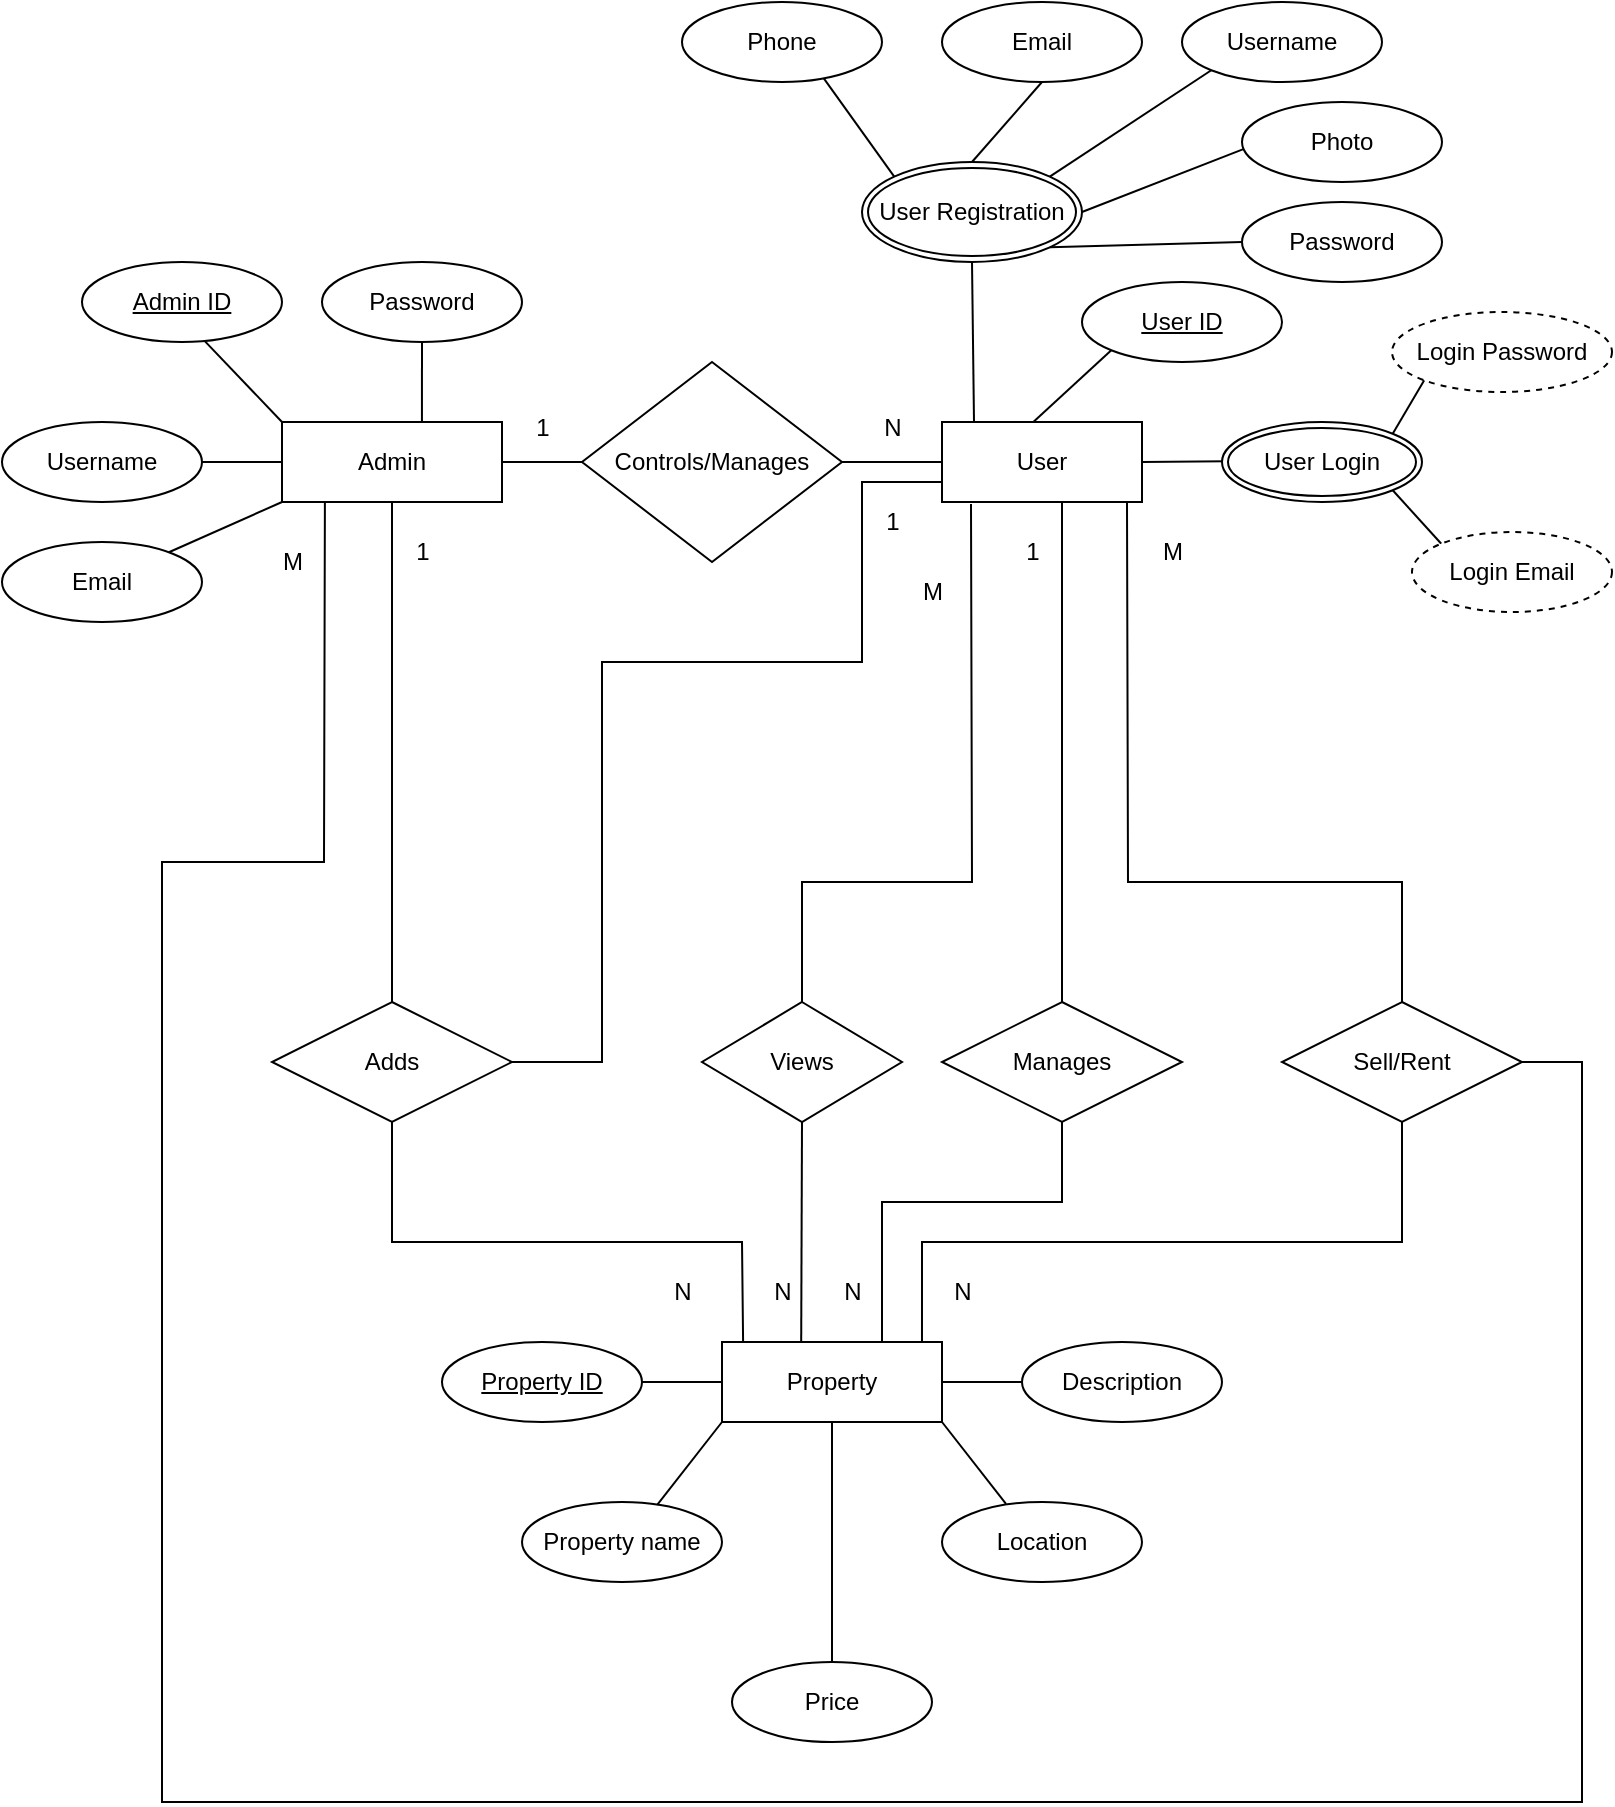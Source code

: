 <mxfile version="22.0.4" type="github">
  <diagram id="R2lEEEUBdFMjLlhIrx00" name="Page-1">
    <mxGraphModel dx="1580" dy="930" grid="0" gridSize="10" guides="1" tooltips="1" connect="1" arrows="1" fold="1" page="1" pageScale="1" pageWidth="1100" pageHeight="1700" background="#ffffff" math="0" shadow="0" extFonts="Permanent Marker^https://fonts.googleapis.com/css?family=Permanent+Marker">
      <root>
        <mxCell id="0" />
        <mxCell id="1" parent="0" />
        <mxCell id="LG99QGpMsDSGwhAMsfZq-1" value="User" style="whiteSpace=wrap;html=1;align=center;" vertex="1" parent="1">
          <mxGeometry x="618" y="610" width="100" height="40" as="geometry" />
        </mxCell>
        <mxCell id="LG99QGpMsDSGwhAMsfZq-2" value="Admin" style="whiteSpace=wrap;html=1;align=center;" vertex="1" parent="1">
          <mxGeometry x="288" y="610" width="110" height="40" as="geometry" />
        </mxCell>
        <mxCell id="LG99QGpMsDSGwhAMsfZq-4" value="Controls/Manages" style="shape=rhombus;perimeter=rhombusPerimeter;whiteSpace=wrap;html=1;align=center;" vertex="1" parent="1">
          <mxGeometry x="438" y="580" width="130" height="100" as="geometry" />
        </mxCell>
        <mxCell id="LG99QGpMsDSGwhAMsfZq-5" value="" style="endArrow=none;html=1;rounded=0;entryX=0;entryY=0.5;entryDx=0;entryDy=0;exitX=1;exitY=0.5;exitDx=0;exitDy=0;" edge="1" parent="1" source="LG99QGpMsDSGwhAMsfZq-4" target="LG99QGpMsDSGwhAMsfZq-1">
          <mxGeometry relative="1" as="geometry">
            <mxPoint x="648" y="629.71" as="sourcePoint" />
            <mxPoint x="808" y="629.71" as="targetPoint" />
          </mxGeometry>
        </mxCell>
        <mxCell id="LG99QGpMsDSGwhAMsfZq-8" value="" style="endArrow=none;html=1;rounded=0;entryX=0;entryY=1;entryDx=0;entryDy=0;" edge="1" parent="1" source="LG99QGpMsDSGwhAMsfZq-12" target="LG99QGpMsDSGwhAMsfZq-2">
          <mxGeometry relative="1" as="geometry">
            <mxPoint x="328" y="680" as="sourcePoint" />
            <mxPoint x="488" y="680" as="targetPoint" />
          </mxGeometry>
        </mxCell>
        <mxCell id="LG99QGpMsDSGwhAMsfZq-9" value="" style="endArrow=none;html=1;rounded=0;exitX=0.608;exitY=0.973;exitDx=0;exitDy=0;exitPerimeter=0;entryX=0;entryY=0;entryDx=0;entryDy=0;" edge="1" parent="1" source="LG99QGpMsDSGwhAMsfZq-14" target="LG99QGpMsDSGwhAMsfZq-2">
          <mxGeometry relative="1" as="geometry">
            <mxPoint x="178" y="609.2" as="sourcePoint" />
            <mxPoint x="338" y="609.2" as="targetPoint" />
          </mxGeometry>
        </mxCell>
        <mxCell id="LG99QGpMsDSGwhAMsfZq-10" value="" style="endArrow=none;html=1;rounded=0;entryX=0.5;entryY=1;entryDx=0;entryDy=0;exitX=0.636;exitY=0.001;exitDx=0;exitDy=0;exitPerimeter=0;" edge="1" parent="1" source="LG99QGpMsDSGwhAMsfZq-2" target="LG99QGpMsDSGwhAMsfZq-11">
          <mxGeometry relative="1" as="geometry">
            <mxPoint x="358" y="610" as="sourcePoint" />
            <mxPoint x="408" y="570" as="targetPoint" />
          </mxGeometry>
        </mxCell>
        <mxCell id="LG99QGpMsDSGwhAMsfZq-11" value="Password" style="ellipse;whiteSpace=wrap;html=1;align=center;" vertex="1" parent="1">
          <mxGeometry x="308" y="530" width="100" height="40" as="geometry" />
        </mxCell>
        <mxCell id="LG99QGpMsDSGwhAMsfZq-12" value="Email" style="ellipse;whiteSpace=wrap;html=1;align=center;" vertex="1" parent="1">
          <mxGeometry x="148" y="670" width="100" height="40" as="geometry" />
        </mxCell>
        <mxCell id="LG99QGpMsDSGwhAMsfZq-13" value="Username" style="ellipse;whiteSpace=wrap;html=1;align=center;" vertex="1" parent="1">
          <mxGeometry x="148" y="610" width="100" height="40" as="geometry" />
        </mxCell>
        <mxCell id="LG99QGpMsDSGwhAMsfZq-14" value="&lt;u&gt;Admin ID&lt;/u&gt;" style="ellipse;whiteSpace=wrap;html=1;align=center;" vertex="1" parent="1">
          <mxGeometry x="188" y="530" width="100" height="40" as="geometry" />
        </mxCell>
        <mxCell id="LG99QGpMsDSGwhAMsfZq-16" value="" style="endArrow=none;html=1;rounded=0;exitX=1;exitY=0.5;exitDx=0;exitDy=0;entryX=0;entryY=0.5;entryDx=0;entryDy=0;" edge="1" parent="1" source="LG99QGpMsDSGwhAMsfZq-13" target="LG99QGpMsDSGwhAMsfZq-2">
          <mxGeometry relative="1" as="geometry">
            <mxPoint x="318" y="660" as="sourcePoint" />
            <mxPoint x="478" y="660" as="targetPoint" />
          </mxGeometry>
        </mxCell>
        <mxCell id="LG99QGpMsDSGwhAMsfZq-18" value="" style="endArrow=none;html=1;rounded=0;exitX=0.16;exitY=0.001;exitDx=0;exitDy=0;entryX=0.5;entryY=1;entryDx=0;entryDy=0;exitPerimeter=0;" edge="1" parent="1" source="LG99QGpMsDSGwhAMsfZq-1" target="LG99QGpMsDSGwhAMsfZq-25">
          <mxGeometry relative="1" as="geometry">
            <mxPoint x="369" y="619" as="sourcePoint" />
            <mxPoint x="773" y="570" as="targetPoint" />
          </mxGeometry>
        </mxCell>
        <mxCell id="LG99QGpMsDSGwhAMsfZq-19" value="Photo" style="ellipse;whiteSpace=wrap;html=1;align=center;" vertex="1" parent="1">
          <mxGeometry x="768" y="450" width="100" height="40" as="geometry" />
        </mxCell>
        <mxCell id="LG99QGpMsDSGwhAMsfZq-20" value="" style="endArrow=none;html=1;rounded=0;exitX=1;exitY=0.5;exitDx=0;exitDy=0;entryX=0.007;entryY=0.589;entryDx=0;entryDy=0;entryPerimeter=0;" edge="1" parent="1" source="LG99QGpMsDSGwhAMsfZq-25" target="LG99QGpMsDSGwhAMsfZq-19">
          <mxGeometry relative="1" as="geometry">
            <mxPoint x="788" y="620" as="sourcePoint" />
            <mxPoint x="891" y="476" as="targetPoint" />
          </mxGeometry>
        </mxCell>
        <mxCell id="LG99QGpMsDSGwhAMsfZq-24" value="" style="endArrow=none;html=1;rounded=0;exitX=1;exitY=0.5;exitDx=0;exitDy=0;entryX=0.024;entryY=0.49;entryDx=0;entryDy=0;entryPerimeter=0;" edge="1" parent="1" source="LG99QGpMsDSGwhAMsfZq-1" target="LG99QGpMsDSGwhAMsfZq-26">
          <mxGeometry relative="1" as="geometry">
            <mxPoint x="818" y="660" as="sourcePoint" />
            <mxPoint x="838" y="630" as="targetPoint" />
            <Array as="points" />
          </mxGeometry>
        </mxCell>
        <mxCell id="LG99QGpMsDSGwhAMsfZq-25" value="User Registration" style="ellipse;shape=doubleEllipse;margin=3;whiteSpace=wrap;html=1;align=center;" vertex="1" parent="1">
          <mxGeometry x="578" y="480" width="110" height="50" as="geometry" />
        </mxCell>
        <mxCell id="LG99QGpMsDSGwhAMsfZq-26" value="User Login" style="ellipse;shape=doubleEllipse;margin=3;whiteSpace=wrap;html=1;align=center;" vertex="1" parent="1">
          <mxGeometry x="758" y="610" width="100" height="40" as="geometry" />
        </mxCell>
        <mxCell id="LG99QGpMsDSGwhAMsfZq-27" value="Username" style="ellipse;whiteSpace=wrap;html=1;align=center;rotation=0;" vertex="1" parent="1">
          <mxGeometry x="738" y="400" width="100" height="40" as="geometry" />
        </mxCell>
        <mxCell id="LG99QGpMsDSGwhAMsfZq-28" value="" style="endArrow=none;html=1;rounded=0;exitX=1;exitY=0;exitDx=0;exitDy=0;entryX=0;entryY=1;entryDx=0;entryDy=0;" edge="1" parent="1" source="LG99QGpMsDSGwhAMsfZq-25" target="LG99QGpMsDSGwhAMsfZq-27">
          <mxGeometry relative="1" as="geometry">
            <mxPoint x="838" y="620" as="sourcePoint" />
            <mxPoint x="898" y="576" as="targetPoint" />
          </mxGeometry>
        </mxCell>
        <mxCell id="LG99QGpMsDSGwhAMsfZq-29" value="Email" style="ellipse;whiteSpace=wrap;html=1;align=center;" vertex="1" parent="1">
          <mxGeometry x="618" y="400" width="100" height="40" as="geometry" />
        </mxCell>
        <mxCell id="LG99QGpMsDSGwhAMsfZq-30" value="" style="endArrow=none;html=1;rounded=0;exitX=0.5;exitY=0;exitDx=0;exitDy=0;entryX=0.5;entryY=1;entryDx=0;entryDy=0;" edge="1" parent="1" source="LG99QGpMsDSGwhAMsfZq-25" target="LG99QGpMsDSGwhAMsfZq-29">
          <mxGeometry relative="1" as="geometry">
            <mxPoint x="822" y="537" as="sourcePoint" />
            <mxPoint x="859" y="509" as="targetPoint" />
          </mxGeometry>
        </mxCell>
        <mxCell id="LG99QGpMsDSGwhAMsfZq-31" value="Phone" style="ellipse;whiteSpace=wrap;html=1;align=center;" vertex="1" parent="1">
          <mxGeometry x="488" y="400" width="100" height="40" as="geometry" />
        </mxCell>
        <mxCell id="LG99QGpMsDSGwhAMsfZq-32" value="" style="endArrow=none;html=1;rounded=0;exitX=0;exitY=0;exitDx=0;exitDy=0;entryX=0.709;entryY=0.955;entryDx=0;entryDy=0;entryPerimeter=0;" edge="1" parent="1" source="LG99QGpMsDSGwhAMsfZq-25" target="LG99QGpMsDSGwhAMsfZq-31">
          <mxGeometry relative="1" as="geometry">
            <mxPoint x="777" y="530" as="sourcePoint" />
            <mxPoint x="778" y="480" as="targetPoint" />
          </mxGeometry>
        </mxCell>
        <mxCell id="LG99QGpMsDSGwhAMsfZq-33" value="&lt;u&gt;User ID&lt;/u&gt;" style="ellipse;whiteSpace=wrap;html=1;align=center;" vertex="1" parent="1">
          <mxGeometry x="688" y="540" width="100" height="40" as="geometry" />
        </mxCell>
        <mxCell id="LG99QGpMsDSGwhAMsfZq-34" value="" style="endArrow=none;html=1;rounded=0;entryX=1;entryY=1;entryDx=0;entryDy=0;exitX=0;exitY=0;exitDx=0;exitDy=0;" edge="1" parent="1" source="LG99QGpMsDSGwhAMsfZq-92" target="LG99QGpMsDSGwhAMsfZq-26">
          <mxGeometry relative="1" as="geometry">
            <mxPoint x="878" y="670" as="sourcePoint" />
            <mxPoint x="783" y="580" as="targetPoint" />
          </mxGeometry>
        </mxCell>
        <mxCell id="LG99QGpMsDSGwhAMsfZq-36" value="Password" style="ellipse;whiteSpace=wrap;html=1;align=center;" vertex="1" parent="1">
          <mxGeometry x="768" y="500" width="100" height="40" as="geometry" />
        </mxCell>
        <mxCell id="LG99QGpMsDSGwhAMsfZq-37" value="" style="endArrow=none;html=1;rounded=0;exitX=0;exitY=0.5;exitDx=0;exitDy=0;entryX=1;entryY=1;entryDx=0;entryDy=0;" edge="1" parent="1" source="LG99QGpMsDSGwhAMsfZq-36" target="LG99QGpMsDSGwhAMsfZq-25">
          <mxGeometry relative="1" as="geometry">
            <mxPoint x="788" y="660" as="sourcePoint" />
            <mxPoint x="788" y="700" as="targetPoint" />
          </mxGeometry>
        </mxCell>
        <mxCell id="LG99QGpMsDSGwhAMsfZq-38" value="" style="endArrow=none;html=1;rounded=0;exitX=0;exitY=1;exitDx=0;exitDy=0;entryX=1;entryY=0;entryDx=0;entryDy=0;" edge="1" parent="1" source="LG99QGpMsDSGwhAMsfZq-91" target="LG99QGpMsDSGwhAMsfZq-26">
          <mxGeometry relative="1" as="geometry">
            <mxPoint x="876.9" y="590.96" as="sourcePoint" />
            <mxPoint x="765" y="738" as="targetPoint" />
          </mxGeometry>
        </mxCell>
        <mxCell id="LG99QGpMsDSGwhAMsfZq-39" value="" style="endArrow=none;html=1;rounded=0;exitX=0;exitY=1;exitDx=0;exitDy=0;entryX=0.458;entryY=-0.004;entryDx=0;entryDy=0;entryPerimeter=0;" edge="1" parent="1" source="LG99QGpMsDSGwhAMsfZq-33" target="LG99QGpMsDSGwhAMsfZq-1">
          <mxGeometry relative="1" as="geometry">
            <mxPoint x="837" y="772" as="sourcePoint" />
            <mxPoint x="810" y="738" as="targetPoint" />
            <Array as="points" />
          </mxGeometry>
        </mxCell>
        <mxCell id="LG99QGpMsDSGwhAMsfZq-40" value="Property" style="whiteSpace=wrap;html=1;align=center;" vertex="1" parent="1">
          <mxGeometry x="508" y="1070" width="110" height="40" as="geometry" />
        </mxCell>
        <mxCell id="LG99QGpMsDSGwhAMsfZq-41" value="&lt;u&gt;Property ID&lt;/u&gt;" style="ellipse;whiteSpace=wrap;html=1;align=center;" vertex="1" parent="1">
          <mxGeometry x="368" y="1070" width="100" height="40" as="geometry" />
        </mxCell>
        <mxCell id="LG99QGpMsDSGwhAMsfZq-42" value="Description" style="ellipse;whiteSpace=wrap;html=1;align=center;" vertex="1" parent="1">
          <mxGeometry x="658" y="1070" width="100" height="40" as="geometry" />
        </mxCell>
        <mxCell id="LG99QGpMsDSGwhAMsfZq-43" value="Location" style="ellipse;whiteSpace=wrap;html=1;align=center;" vertex="1" parent="1">
          <mxGeometry x="618" y="1150" width="100" height="40" as="geometry" />
        </mxCell>
        <mxCell id="LG99QGpMsDSGwhAMsfZq-44" value="Property name" style="ellipse;whiteSpace=wrap;html=1;align=center;" vertex="1" parent="1">
          <mxGeometry x="408" y="1150" width="100" height="40" as="geometry" />
        </mxCell>
        <mxCell id="LG99QGpMsDSGwhAMsfZq-45" value="Price" style="ellipse;whiteSpace=wrap;html=1;align=center;" vertex="1" parent="1">
          <mxGeometry x="513" y="1230" width="100" height="40" as="geometry" />
        </mxCell>
        <mxCell id="LG99QGpMsDSGwhAMsfZq-46" value="" style="endArrow=none;html=1;rounded=0;entryX=0;entryY=0.5;entryDx=0;entryDy=0;exitX=1;exitY=0.5;exitDx=0;exitDy=0;" edge="1" parent="1" source="LG99QGpMsDSGwhAMsfZq-41" target="LG99QGpMsDSGwhAMsfZq-40">
          <mxGeometry relative="1" as="geometry">
            <mxPoint x="257" y="701" as="sourcePoint" />
            <mxPoint x="278" y="1000" as="targetPoint" />
          </mxGeometry>
        </mxCell>
        <mxCell id="LG99QGpMsDSGwhAMsfZq-47" value="" style="endArrow=none;html=1;rounded=0;entryX=0;entryY=1;entryDx=0;entryDy=0;exitX=0.676;exitY=0.035;exitDx=0;exitDy=0;exitPerimeter=0;" edge="1" parent="1" source="LG99QGpMsDSGwhAMsfZq-44" target="LG99QGpMsDSGwhAMsfZq-40">
          <mxGeometry relative="1" as="geometry">
            <mxPoint x="258" y="1050" as="sourcePoint" />
            <mxPoint x="298" y="1050" as="targetPoint" />
          </mxGeometry>
        </mxCell>
        <mxCell id="LG99QGpMsDSGwhAMsfZq-48" value="" style="endArrow=none;html=1;rounded=0;entryX=1;entryY=0.5;entryDx=0;entryDy=0;exitX=0;exitY=0.5;exitDx=0;exitDy=0;" edge="1" parent="1" source="LG99QGpMsDSGwhAMsfZq-42" target="LG99QGpMsDSGwhAMsfZq-40">
          <mxGeometry relative="1" as="geometry">
            <mxPoint x="268" y="1060" as="sourcePoint" />
            <mxPoint x="308" y="1060" as="targetPoint" />
          </mxGeometry>
        </mxCell>
        <mxCell id="LG99QGpMsDSGwhAMsfZq-49" value="" style="endArrow=none;html=1;rounded=0;entryX=1;entryY=1;entryDx=0;entryDy=0;exitX=0.32;exitY=0.024;exitDx=0;exitDy=0;exitPerimeter=0;" edge="1" parent="1" source="LG99QGpMsDSGwhAMsfZq-43" target="LG99QGpMsDSGwhAMsfZq-40">
          <mxGeometry relative="1" as="geometry">
            <mxPoint x="278" y="1070" as="sourcePoint" />
            <mxPoint x="318" y="1070" as="targetPoint" />
          </mxGeometry>
        </mxCell>
        <mxCell id="LG99QGpMsDSGwhAMsfZq-50" value="" style="endArrow=none;html=1;rounded=0;entryX=0.5;entryY=1;entryDx=0;entryDy=0;exitX=0.5;exitY=0;exitDx=0;exitDy=0;" edge="1" parent="1" source="LG99QGpMsDSGwhAMsfZq-45" target="LG99QGpMsDSGwhAMsfZq-40">
          <mxGeometry relative="1" as="geometry">
            <mxPoint x="288" y="1080" as="sourcePoint" />
            <mxPoint x="328" y="1080" as="targetPoint" />
          </mxGeometry>
        </mxCell>
        <mxCell id="LG99QGpMsDSGwhAMsfZq-54" value="Adds" style="shape=rhombus;perimeter=rhombusPerimeter;whiteSpace=wrap;html=1;align=center;" vertex="1" parent="1">
          <mxGeometry x="283" y="900" width="120" height="60" as="geometry" />
        </mxCell>
        <mxCell id="LG99QGpMsDSGwhAMsfZq-64" value="" style="endArrow=none;html=1;rounded=0;entryX=0.5;entryY=1;entryDx=0;entryDy=0;exitX=0.096;exitY=0.013;exitDx=0;exitDy=0;exitPerimeter=0;" edge="1" parent="1" source="LG99QGpMsDSGwhAMsfZq-40" target="LG99QGpMsDSGwhAMsfZq-54">
          <mxGeometry relative="1" as="geometry">
            <mxPoint x="198" y="600" as="sourcePoint" />
            <mxPoint x="358" y="600" as="targetPoint" />
            <Array as="points">
              <mxPoint x="518" y="1020" />
              <mxPoint x="343" y="1020" />
            </Array>
          </mxGeometry>
        </mxCell>
        <mxCell id="LG99QGpMsDSGwhAMsfZq-67" value="" style="endArrow=none;html=1;rounded=0;entryX=0;entryY=0.5;entryDx=0;entryDy=0;exitX=1;exitY=0.5;exitDx=0;exitDy=0;" edge="1" parent="1" source="LG99QGpMsDSGwhAMsfZq-2" target="LG99QGpMsDSGwhAMsfZq-4">
          <mxGeometry relative="1" as="geometry">
            <mxPoint x="408" y="670" as="sourcePoint" />
            <mxPoint x="513" y="670" as="targetPoint" />
          </mxGeometry>
        </mxCell>
        <mxCell id="LG99QGpMsDSGwhAMsfZq-68" value="1" style="text;html=1;align=center;verticalAlign=middle;resizable=0;points=[];autosize=1;strokeColor=none;fillColor=none;" vertex="1" parent="1">
          <mxGeometry x="403" y="598" width="30" height="30" as="geometry" />
        </mxCell>
        <mxCell id="LG99QGpMsDSGwhAMsfZq-69" value="N" style="text;html=1;align=center;verticalAlign=middle;resizable=0;points=[];autosize=1;strokeColor=none;fillColor=none;" vertex="1" parent="1">
          <mxGeometry x="578" y="598" width="30" height="30" as="geometry" />
        </mxCell>
        <mxCell id="LG99QGpMsDSGwhAMsfZq-70" value="" style="endArrow=none;html=1;rounded=0;entryX=0.5;entryY=1;entryDx=0;entryDy=0;exitX=0.5;exitY=0;exitDx=0;exitDy=0;" edge="1" parent="1" source="LG99QGpMsDSGwhAMsfZq-54" target="LG99QGpMsDSGwhAMsfZq-2">
          <mxGeometry relative="1" as="geometry">
            <mxPoint x="353" y="1030" as="sourcePoint" />
            <mxPoint x="353" y="910" as="targetPoint" />
          </mxGeometry>
        </mxCell>
        <mxCell id="LG99QGpMsDSGwhAMsfZq-71" value="1" style="text;html=1;align=center;verticalAlign=middle;resizable=0;points=[];autosize=1;strokeColor=none;fillColor=none;" vertex="1" parent="1">
          <mxGeometry x="343" y="660" width="30" height="30" as="geometry" />
        </mxCell>
        <mxCell id="LG99QGpMsDSGwhAMsfZq-72" value="N" style="text;html=1;align=center;verticalAlign=middle;resizable=0;points=[];autosize=1;strokeColor=none;fillColor=none;" vertex="1" parent="1">
          <mxGeometry x="473" y="1030" width="30" height="30" as="geometry" />
        </mxCell>
        <mxCell id="LG99QGpMsDSGwhAMsfZq-73" value="" style="endArrow=none;html=1;rounded=0;exitX=1;exitY=0.5;exitDx=0;exitDy=0;entryX=0;entryY=0.75;entryDx=0;entryDy=0;" edge="1" parent="1" source="LG99QGpMsDSGwhAMsfZq-54" target="LG99QGpMsDSGwhAMsfZq-1">
          <mxGeometry relative="1" as="geometry">
            <mxPoint x="388" y="960" as="sourcePoint" />
            <mxPoint x="618" y="640" as="targetPoint" />
            <Array as="points">
              <mxPoint x="448" y="930" />
              <mxPoint x="448" y="730" />
              <mxPoint x="563" y="730" />
              <mxPoint x="578" y="730" />
              <mxPoint x="578" y="690" />
              <mxPoint x="578" y="640" />
            </Array>
          </mxGeometry>
        </mxCell>
        <mxCell id="LG99QGpMsDSGwhAMsfZq-74" value="1" style="text;html=1;align=center;verticalAlign=middle;resizable=0;points=[];autosize=1;strokeColor=none;fillColor=none;" vertex="1" parent="1">
          <mxGeometry x="578" y="645" width="30" height="30" as="geometry" />
        </mxCell>
        <mxCell id="LG99QGpMsDSGwhAMsfZq-79" value="Views" style="shape=rhombus;perimeter=rhombusPerimeter;whiteSpace=wrap;html=1;align=center;" vertex="1" parent="1">
          <mxGeometry x="498" y="900" width="100" height="60" as="geometry" />
        </mxCell>
        <mxCell id="LG99QGpMsDSGwhAMsfZq-80" value="" style="endArrow=none;html=1;rounded=0;entryX=0.145;entryY=1.025;entryDx=0;entryDy=0;entryPerimeter=0;exitX=0.5;exitY=0;exitDx=0;exitDy=0;" edge="1" parent="1" source="LG99QGpMsDSGwhAMsfZq-79" target="LG99QGpMsDSGwhAMsfZq-1">
          <mxGeometry relative="1" as="geometry">
            <mxPoint x="633" y="860" as="sourcePoint" />
            <mxPoint x="643" y="540" as="targetPoint" />
            <Array as="points">
              <mxPoint x="548" y="840" />
              <mxPoint x="633" y="840" />
            </Array>
          </mxGeometry>
        </mxCell>
        <mxCell id="LG99QGpMsDSGwhAMsfZq-81" value="M" style="text;html=1;align=center;verticalAlign=middle;resizable=0;points=[];autosize=1;strokeColor=none;fillColor=none;" vertex="1" parent="1">
          <mxGeometry x="598" y="680" width="30" height="30" as="geometry" />
        </mxCell>
        <mxCell id="LG99QGpMsDSGwhAMsfZq-82" value="" style="endArrow=none;html=1;rounded=0;entryX=0.5;entryY=1;entryDx=0;entryDy=0;exitX=0.36;exitY=-0.009;exitDx=0;exitDy=0;exitPerimeter=0;" edge="1" parent="1" source="LG99QGpMsDSGwhAMsfZq-40" target="LG99QGpMsDSGwhAMsfZq-79">
          <mxGeometry relative="1" as="geometry">
            <mxPoint x="548" y="1070" as="sourcePoint" />
            <mxPoint x="758" y="940" as="targetPoint" />
          </mxGeometry>
        </mxCell>
        <mxCell id="LG99QGpMsDSGwhAMsfZq-83" value="N" style="text;html=1;align=center;verticalAlign=middle;resizable=0;points=[];autosize=1;strokeColor=none;fillColor=none;" vertex="1" parent="1">
          <mxGeometry x="523" y="1030" width="30" height="30" as="geometry" />
        </mxCell>
        <mxCell id="LG99QGpMsDSGwhAMsfZq-84" value="Manages" style="shape=rhombus;perimeter=rhombusPerimeter;whiteSpace=wrap;html=1;align=center;" vertex="1" parent="1">
          <mxGeometry x="618" y="900" width="120" height="60" as="geometry" />
        </mxCell>
        <mxCell id="LG99QGpMsDSGwhAMsfZq-85" value="" style="endArrow=none;html=1;rounded=0;entryX=0.5;entryY=1;entryDx=0;entryDy=0;exitX=0.5;exitY=0;exitDx=0;exitDy=0;" edge="1" parent="1" source="LG99QGpMsDSGwhAMsfZq-84">
          <mxGeometry relative="1" as="geometry">
            <mxPoint x="678" y="890" as="sourcePoint" />
            <mxPoint x="678" y="650" as="targetPoint" />
          </mxGeometry>
        </mxCell>
        <mxCell id="LG99QGpMsDSGwhAMsfZq-86" value="1" style="text;html=1;align=center;verticalAlign=middle;resizable=0;points=[];autosize=1;strokeColor=none;fillColor=none;" vertex="1" parent="1">
          <mxGeometry x="648" y="660" width="30" height="30" as="geometry" />
        </mxCell>
        <mxCell id="LG99QGpMsDSGwhAMsfZq-87" value="" style="endArrow=none;html=1;rounded=0;exitX=0.5;exitY=1;exitDx=0;exitDy=0;" edge="1" parent="1" source="LG99QGpMsDSGwhAMsfZq-84">
          <mxGeometry relative="1" as="geometry">
            <mxPoint x="678" y="1000" as="sourcePoint" />
            <mxPoint x="588" y="1070" as="targetPoint" />
            <Array as="points">
              <mxPoint x="678" y="1000" />
              <mxPoint x="588" y="1000" />
            </Array>
          </mxGeometry>
        </mxCell>
        <mxCell id="LG99QGpMsDSGwhAMsfZq-89" value="N" style="text;html=1;align=center;verticalAlign=middle;resizable=0;points=[];autosize=1;strokeColor=none;fillColor=none;" vertex="1" parent="1">
          <mxGeometry x="558" y="1030" width="30" height="30" as="geometry" />
        </mxCell>
        <mxCell id="LG99QGpMsDSGwhAMsfZq-91" value="Login Password" style="ellipse;whiteSpace=wrap;html=1;align=center;dashed=1;" vertex="1" parent="1">
          <mxGeometry x="843" y="555" width="110" height="40" as="geometry" />
        </mxCell>
        <mxCell id="LG99QGpMsDSGwhAMsfZq-92" value="Login Email" style="ellipse;whiteSpace=wrap;html=1;align=center;dashed=1;" vertex="1" parent="1">
          <mxGeometry x="853" y="665" width="100" height="40" as="geometry" />
        </mxCell>
        <mxCell id="LG99QGpMsDSGwhAMsfZq-93" value="" style="endArrow=none;html=1;rounded=0;entryX=0.195;entryY=1.007;entryDx=0;entryDy=0;entryPerimeter=0;exitX=1;exitY=0.5;exitDx=0;exitDy=0;" edge="1" parent="1" source="LG99QGpMsDSGwhAMsfZq-96" target="LG99QGpMsDSGwhAMsfZq-2">
          <mxGeometry relative="1" as="geometry">
            <mxPoint x="938" y="920" as="sourcePoint" />
            <mxPoint x="308" y="660" as="targetPoint" />
            <Array as="points">
              <mxPoint x="938" y="930" />
              <mxPoint x="938" y="950" />
              <mxPoint x="938" y="1300" />
              <mxPoint x="228" y="1300" />
              <mxPoint x="228" y="830" />
              <mxPoint x="309" y="830" />
            </Array>
          </mxGeometry>
        </mxCell>
        <mxCell id="LG99QGpMsDSGwhAMsfZq-94" value="M" style="text;html=1;align=center;verticalAlign=middle;resizable=0;points=[];autosize=1;strokeColor=none;fillColor=none;" vertex="1" parent="1">
          <mxGeometry x="278" y="665" width="30" height="30" as="geometry" />
        </mxCell>
        <mxCell id="LG99QGpMsDSGwhAMsfZq-95" value="" style="endArrow=none;html=1;rounded=0;entryX=0.925;entryY=1.012;entryDx=0;entryDy=0;entryPerimeter=0;exitX=0.5;exitY=0;exitDx=0;exitDy=0;" edge="1" parent="1" source="LG99QGpMsDSGwhAMsfZq-96" target="LG99QGpMsDSGwhAMsfZq-1">
          <mxGeometry relative="1" as="geometry">
            <mxPoint x="848" y="890" as="sourcePoint" />
            <mxPoint x="708" y="665" as="targetPoint" />
            <Array as="points">
              <mxPoint x="848" y="840" />
              <mxPoint x="711" y="840" />
            </Array>
          </mxGeometry>
        </mxCell>
        <mxCell id="LG99QGpMsDSGwhAMsfZq-96" value="Sell/Rent" style="shape=rhombus;perimeter=rhombusPerimeter;whiteSpace=wrap;html=1;align=center;" vertex="1" parent="1">
          <mxGeometry x="788" y="900" width="120" height="60" as="geometry" />
        </mxCell>
        <mxCell id="LG99QGpMsDSGwhAMsfZq-97" value="M" style="text;html=1;align=center;verticalAlign=middle;resizable=0;points=[];autosize=1;strokeColor=none;fillColor=none;" vertex="1" parent="1">
          <mxGeometry x="718" y="660" width="30" height="30" as="geometry" />
        </mxCell>
        <mxCell id="LG99QGpMsDSGwhAMsfZq-98" value="" style="endArrow=none;html=1;rounded=0;entryX=0.5;entryY=1;entryDx=0;entryDy=0;exitX=0.909;exitY=0;exitDx=0;exitDy=0;exitPerimeter=0;" edge="1" parent="1" source="LG99QGpMsDSGwhAMsfZq-40" target="LG99QGpMsDSGwhAMsfZq-96">
          <mxGeometry relative="1" as="geometry">
            <mxPoint x="848" y="1030" as="sourcePoint" />
            <mxPoint x="688" y="660" as="targetPoint" />
            <Array as="points">
              <mxPoint x="608" y="1020" />
              <mxPoint x="708" y="1020" />
              <mxPoint x="778" y="1020" />
              <mxPoint x="848" y="1020" />
            </Array>
          </mxGeometry>
        </mxCell>
        <mxCell id="LG99QGpMsDSGwhAMsfZq-99" value="N" style="text;html=1;align=center;verticalAlign=middle;resizable=0;points=[];autosize=1;strokeColor=none;fillColor=none;" vertex="1" parent="1">
          <mxGeometry x="613" y="1030" width="30" height="30" as="geometry" />
        </mxCell>
      </root>
    </mxGraphModel>
  </diagram>
</mxfile>

